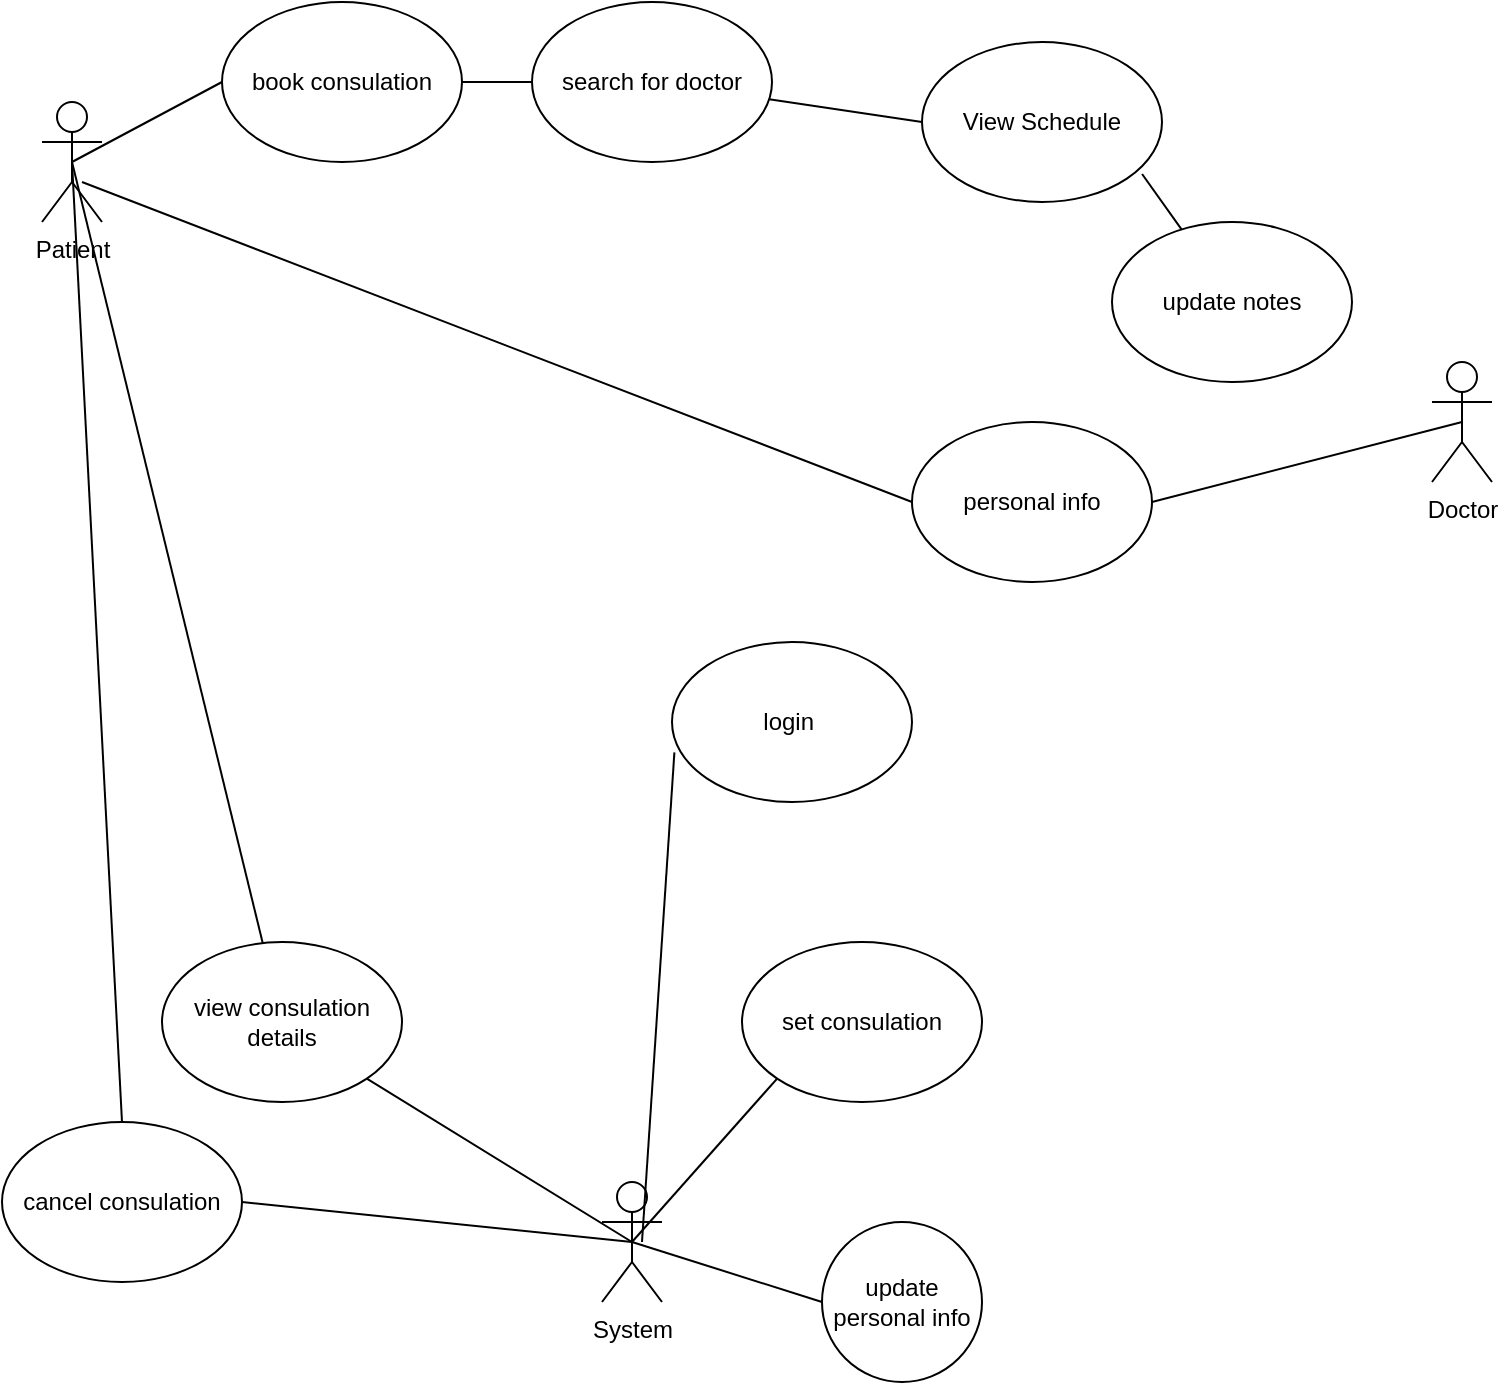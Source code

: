 <mxfile version="20.3.0" type="device"><diagram id="KP8fYhiYhrK2i7feMIjr" name="Page-1"><mxGraphModel dx="1038" dy="649" grid="1" gridSize="10" guides="1" tooltips="1" connect="1" arrows="1" fold="1" page="1" pageScale="1" pageWidth="850" pageHeight="1100" math="0" shadow="0"><root><mxCell id="0"/><mxCell id="1" parent="0"/><mxCell id="CWUGpVEDi5OsYV3Ev9sb-1" value="Patient" style="shape=umlActor;verticalLabelPosition=bottom;verticalAlign=top;html=1;outlineConnect=0;" vertex="1" parent="1"><mxGeometry x="60" y="80" width="30" height="60" as="geometry"/></mxCell><mxCell id="CWUGpVEDi5OsYV3Ev9sb-2" value="Doctor" style="shape=umlActor;verticalLabelPosition=bottom;verticalAlign=top;html=1;outlineConnect=0;" vertex="1" parent="1"><mxGeometry x="755" y="210" width="30" height="60" as="geometry"/></mxCell><mxCell id="CWUGpVEDi5OsYV3Ev9sb-3" value="book consulation" style="ellipse;whiteSpace=wrap;html=1;" vertex="1" parent="1"><mxGeometry x="150" y="30" width="120" height="80" as="geometry"/></mxCell><mxCell id="CWUGpVEDi5OsYV3Ev9sb-4" value="" style="endArrow=none;html=1;rounded=0;exitX=0.5;exitY=0.5;exitDx=0;exitDy=0;exitPerimeter=0;" edge="1" parent="1" source="CWUGpVEDi5OsYV3Ev9sb-1" target="CWUGpVEDi5OsYV3Ev9sb-5"><mxGeometry width="50" height="50" relative="1" as="geometry"><mxPoint x="120" y="280" as="sourcePoint"/><mxPoint x="200" y="110" as="targetPoint"/></mxGeometry></mxCell><mxCell id="CWUGpVEDi5OsYV3Ev9sb-5" value="view consulation details" style="ellipse;whiteSpace=wrap;html=1;" vertex="1" parent="1"><mxGeometry x="120" y="500" width="120" height="80" as="geometry"/></mxCell><mxCell id="CWUGpVEDi5OsYV3Ev9sb-6" value="cancel consulation" style="ellipse;whiteSpace=wrap;html=1;" vertex="1" parent="1"><mxGeometry x="40" y="590" width="120" height="80" as="geometry"/></mxCell><mxCell id="CWUGpVEDi5OsYV3Ev9sb-7" value="personal info" style="ellipse;whiteSpace=wrap;html=1;" vertex="1" parent="1"><mxGeometry x="495" y="240" width="120" height="80" as="geometry"/></mxCell><mxCell id="CWUGpVEDi5OsYV3Ev9sb-8" value="View Schedule" style="ellipse;whiteSpace=wrap;html=1;" vertex="1" parent="1"><mxGeometry x="500" y="50" width="120" height="80" as="geometry"/></mxCell><mxCell id="CWUGpVEDi5OsYV3Ev9sb-9" value="update notes" style="ellipse;whiteSpace=wrap;html=1;" vertex="1" parent="1"><mxGeometry x="595" y="140" width="120" height="80" as="geometry"/></mxCell><mxCell id="CWUGpVEDi5OsYV3Ev9sb-10" value="System" style="shape=umlActor;verticalLabelPosition=bottom;verticalAlign=top;html=1;outlineConnect=0;" vertex="1" parent="1"><mxGeometry x="340" y="620" width="30" height="60" as="geometry"/></mxCell><mxCell id="CWUGpVEDi5OsYV3Ev9sb-11" value="search for doctor" style="ellipse;whiteSpace=wrap;html=1;" vertex="1" parent="1"><mxGeometry x="305" y="30" width="120" height="80" as="geometry"/></mxCell><mxCell id="CWUGpVEDi5OsYV3Ev9sb-12" value="login&amp;nbsp;" style="ellipse;whiteSpace=wrap;html=1;" vertex="1" parent="1"><mxGeometry x="375" y="350" width="120" height="80" as="geometry"/></mxCell><mxCell id="CWUGpVEDi5OsYV3Ev9sb-13" value="set consulation" style="ellipse;whiteSpace=wrap;html=1;" vertex="1" parent="1"><mxGeometry x="410" y="500" width="120" height="80" as="geometry"/></mxCell><mxCell id="CWUGpVEDi5OsYV3Ev9sb-15" value="" style="endArrow=none;html=1;rounded=0;entryX=0;entryY=0.5;entryDx=0;entryDy=0;exitX=0.5;exitY=0.5;exitDx=0;exitDy=0;exitPerimeter=0;" edge="1" parent="1" source="CWUGpVEDi5OsYV3Ev9sb-1" target="CWUGpVEDi5OsYV3Ev9sb-3"><mxGeometry width="50" height="50" relative="1" as="geometry"><mxPoint x="280" y="420" as="sourcePoint"/><mxPoint x="330" y="370" as="targetPoint"/></mxGeometry></mxCell><mxCell id="CWUGpVEDi5OsYV3Ev9sb-16" value="" style="endArrow=none;html=1;rounded=0;exitX=1;exitY=0.5;exitDx=0;exitDy=0;entryX=0.5;entryY=0.5;entryDx=0;entryDy=0;entryPerimeter=0;" edge="1" parent="1" source="CWUGpVEDi5OsYV3Ev9sb-7" target="CWUGpVEDi5OsYV3Ev9sb-2"><mxGeometry width="50" height="50" relative="1" as="geometry"><mxPoint x="445" y="370" as="sourcePoint"/><mxPoint x="495" y="320" as="targetPoint"/></mxGeometry></mxCell><mxCell id="CWUGpVEDi5OsYV3Ev9sb-17" value="" style="endArrow=none;html=1;rounded=0;entryX=0.5;entryY=0.5;entryDx=0;entryDy=0;entryPerimeter=0;exitX=0.5;exitY=0;exitDx=0;exitDy=0;" edge="1" parent="1" source="CWUGpVEDi5OsYV3Ev9sb-6" target="CWUGpVEDi5OsYV3Ev9sb-1"><mxGeometry width="50" height="50" relative="1" as="geometry"><mxPoint x="280" y="420" as="sourcePoint"/><mxPoint x="330" y="370" as="targetPoint"/></mxGeometry></mxCell><mxCell id="CWUGpVEDi5OsYV3Ev9sb-18" value="" style="endArrow=none;html=1;rounded=0;entryX=0.5;entryY=0.5;entryDx=0;entryDy=0;entryPerimeter=0;exitX=1;exitY=0.5;exitDx=0;exitDy=0;" edge="1" parent="1" source="CWUGpVEDi5OsYV3Ev9sb-6" target="CWUGpVEDi5OsYV3Ev9sb-10"><mxGeometry width="50" height="50" relative="1" as="geometry"><mxPoint x="160" y="660" as="sourcePoint"/><mxPoint x="330" y="370" as="targetPoint"/></mxGeometry></mxCell><mxCell id="CWUGpVEDi5OsYV3Ev9sb-20" value="" style="endArrow=none;html=1;rounded=0;entryX=0.5;entryY=0.5;entryDx=0;entryDy=0;entryPerimeter=0;exitX=1;exitY=1;exitDx=0;exitDy=0;" edge="1" parent="1" source="CWUGpVEDi5OsYV3Ev9sb-5" target="CWUGpVEDi5OsYV3Ev9sb-10"><mxGeometry width="50" height="50" relative="1" as="geometry"><mxPoint x="280" y="520" as="sourcePoint"/><mxPoint x="330" y="470" as="targetPoint"/></mxGeometry></mxCell><mxCell id="CWUGpVEDi5OsYV3Ev9sb-21" value="update personal info" style="ellipse;whiteSpace=wrap;html=1;aspect=fixed;" vertex="1" parent="1"><mxGeometry x="450" y="640" width="80" height="80" as="geometry"/></mxCell><mxCell id="CWUGpVEDi5OsYV3Ev9sb-22" value="" style="endArrow=none;html=1;rounded=0;entryX=0;entryY=0.5;entryDx=0;entryDy=0;" edge="1" parent="1" target="CWUGpVEDi5OsYV3Ev9sb-7"><mxGeometry width="50" height="50" relative="1" as="geometry"><mxPoint x="80" y="120" as="sourcePoint"/><mxPoint x="390" y="320" as="targetPoint"/></mxGeometry></mxCell><mxCell id="CWUGpVEDi5OsYV3Ev9sb-23" value="" style="endArrow=none;html=1;rounded=0;entryX=1;entryY=0.5;entryDx=0;entryDy=0;" edge="1" parent="1" source="CWUGpVEDi5OsYV3Ev9sb-11" target="CWUGpVEDi5OsYV3Ev9sb-3"><mxGeometry width="50" height="50" relative="1" as="geometry"><mxPoint x="380" y="260" as="sourcePoint"/><mxPoint x="430" y="210" as="targetPoint"/></mxGeometry></mxCell><mxCell id="CWUGpVEDi5OsYV3Ev9sb-24" value="" style="endArrow=none;html=1;rounded=0;entryX=0;entryY=0.5;entryDx=0;entryDy=0;" edge="1" parent="1" source="CWUGpVEDi5OsYV3Ev9sb-11" target="CWUGpVEDi5OsYV3Ev9sb-8"><mxGeometry width="50" height="50" relative="1" as="geometry"><mxPoint x="380" y="260" as="sourcePoint"/><mxPoint x="430" y="210" as="targetPoint"/></mxGeometry></mxCell><mxCell id="CWUGpVEDi5OsYV3Ev9sb-25" value="" style="endArrow=none;html=1;rounded=0;entryX=0.917;entryY=0.825;entryDx=0;entryDy=0;entryPerimeter=0;" edge="1" parent="1" source="CWUGpVEDi5OsYV3Ev9sb-9" target="CWUGpVEDi5OsYV3Ev9sb-8"><mxGeometry width="50" height="50" relative="1" as="geometry"><mxPoint x="380" y="260" as="sourcePoint"/><mxPoint x="430" y="210" as="targetPoint"/></mxGeometry></mxCell><mxCell id="CWUGpVEDi5OsYV3Ev9sb-26" value="" style="endArrow=none;html=1;rounded=0;exitX=0.5;exitY=0.5;exitDx=0;exitDy=0;exitPerimeter=0;entryX=0;entryY=1;entryDx=0;entryDy=0;" edge="1" parent="1" source="CWUGpVEDi5OsYV3Ev9sb-10" target="CWUGpVEDi5OsYV3Ev9sb-13"><mxGeometry width="50" height="50" relative="1" as="geometry"><mxPoint x="380" y="460" as="sourcePoint"/><mxPoint x="430" y="410" as="targetPoint"/></mxGeometry></mxCell><mxCell id="CWUGpVEDi5OsYV3Ev9sb-27" value="" style="endArrow=none;html=1;rounded=0;exitX=0.5;exitY=0.5;exitDx=0;exitDy=0;exitPerimeter=0;entryX=0;entryY=0.5;entryDx=0;entryDy=0;" edge="1" parent="1" source="CWUGpVEDi5OsYV3Ev9sb-10" target="CWUGpVEDi5OsYV3Ev9sb-21"><mxGeometry width="50" height="50" relative="1" as="geometry"><mxPoint x="380" y="460" as="sourcePoint"/><mxPoint x="430" y="410" as="targetPoint"/></mxGeometry></mxCell><mxCell id="CWUGpVEDi5OsYV3Ev9sb-28" value="" style="endArrow=none;html=1;rounded=0;entryX=0.01;entryY=0.69;entryDx=0;entryDy=0;entryPerimeter=0;" edge="1" parent="1" target="CWUGpVEDi5OsYV3Ev9sb-12"><mxGeometry width="50" height="50" relative="1" as="geometry"><mxPoint x="360" y="650" as="sourcePoint"/><mxPoint x="430" y="410" as="targetPoint"/></mxGeometry></mxCell></root></mxGraphModel></diagram></mxfile>